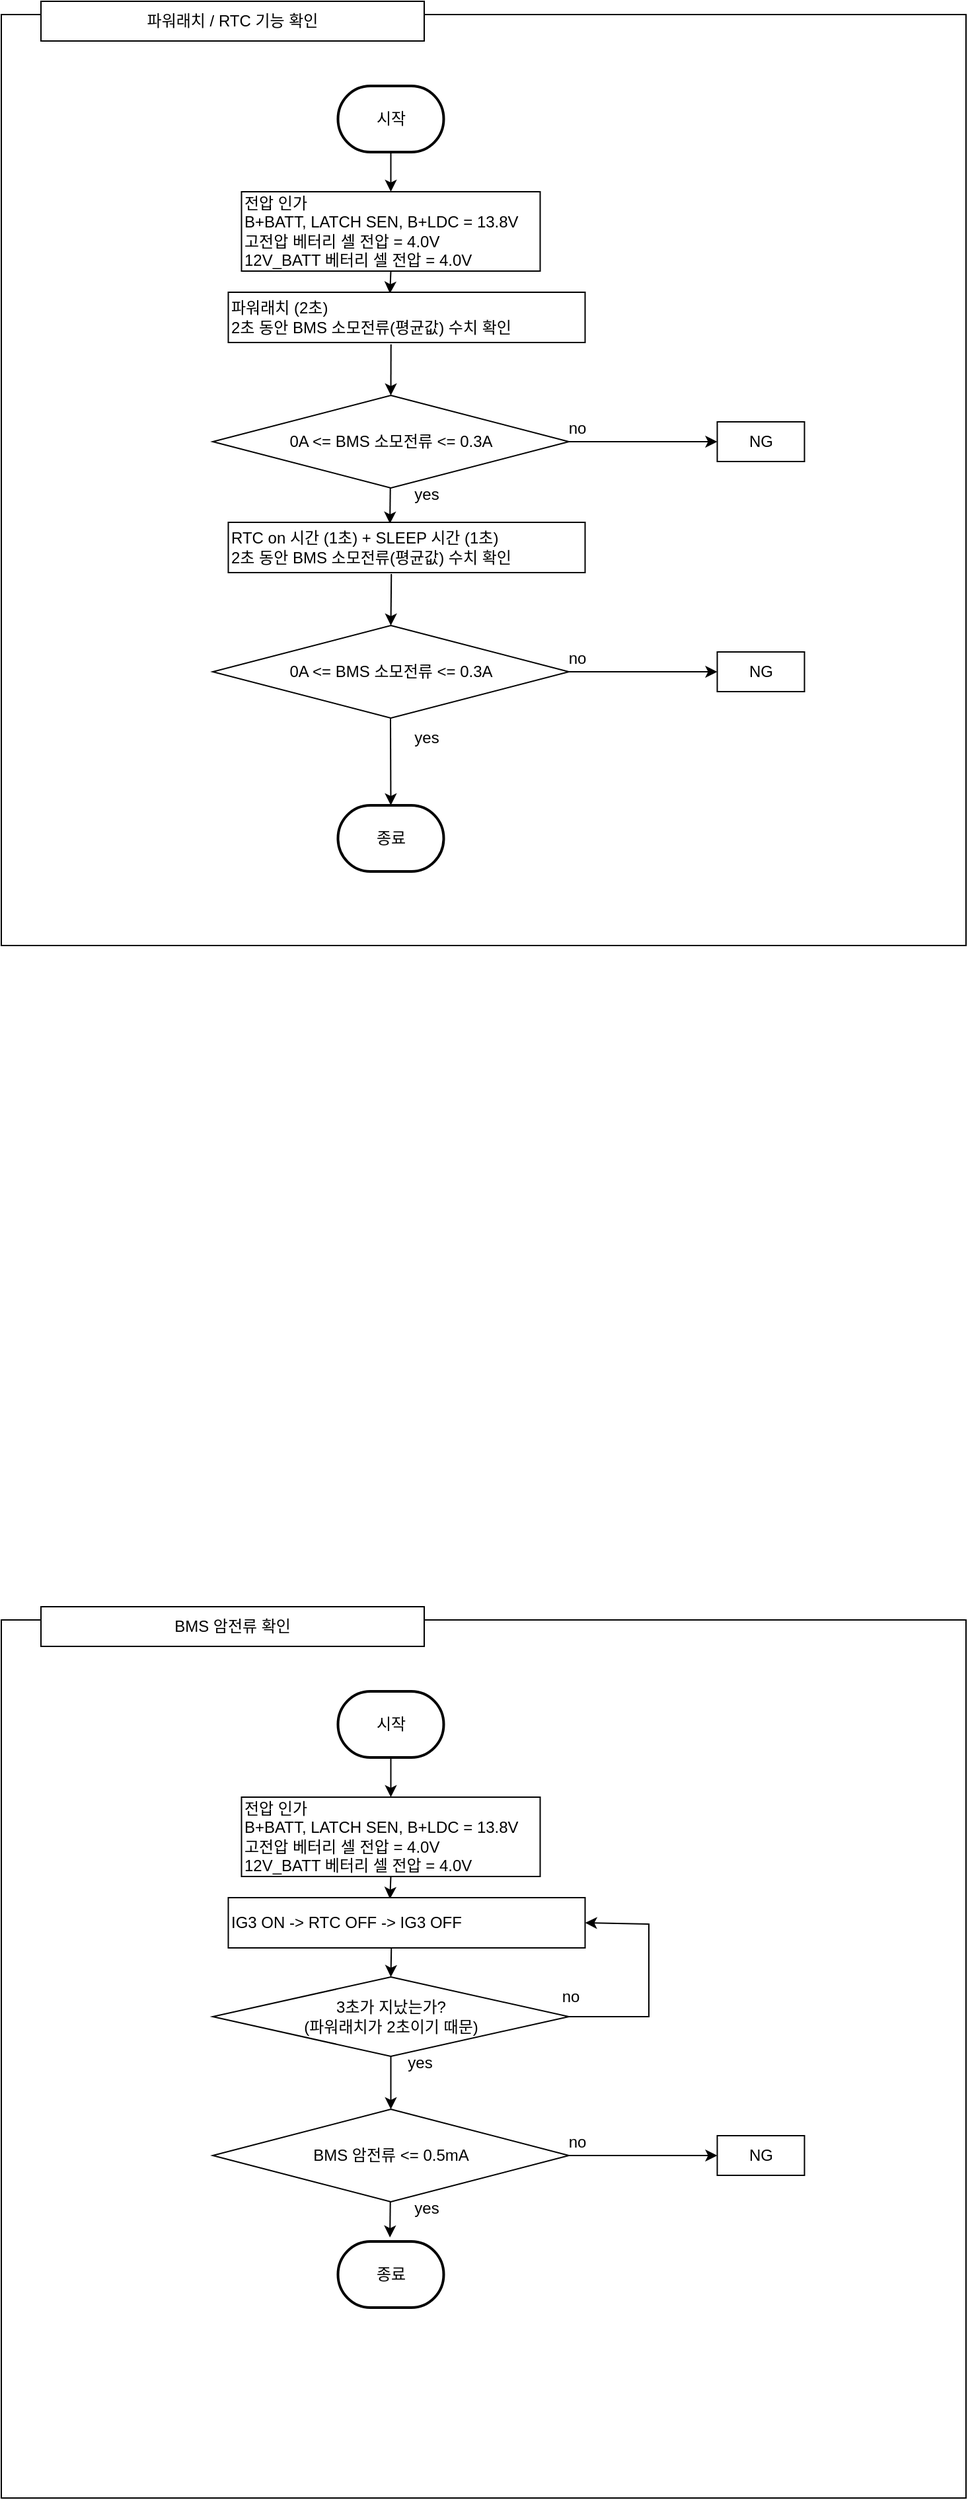 <mxfile version="22.1.21" type="github">
  <diagram name="페이지-1" id="EbH8Y-EYe8wvB5tE8kf4">
    <mxGraphModel dx="1195" dy="-419" grid="1" gridSize="10" guides="1" tooltips="1" connect="1" arrows="1" fold="1" page="1" pageScale="1" pageWidth="827" pageHeight="1169" math="0" shadow="0">
      <root>
        <mxCell id="0" />
        <mxCell id="1" parent="0" />
        <mxCell id="4qK7n27PlKcG9oN8jX_3-1" value="" style="rounded=0;whiteSpace=wrap;html=1;" vertex="1" parent="1">
          <mxGeometry x="40" y="1206" width="730" height="704" as="geometry" />
        </mxCell>
        <mxCell id="4qK7n27PlKcG9oN8jX_3-2" value="시작" style="strokeWidth=2;html=1;shape=mxgraph.flowchart.terminator;whiteSpace=wrap;" vertex="1" parent="1">
          <mxGeometry x="294.75" y="1260" width="80" height="50" as="geometry" />
        </mxCell>
        <mxCell id="4qK7n27PlKcG9oN8jX_3-3" value="종료" style="strokeWidth=2;html=1;shape=mxgraph.flowchart.terminator;whiteSpace=wrap;" vertex="1" parent="1">
          <mxGeometry x="294.75" y="1804" width="80" height="50" as="geometry" />
        </mxCell>
        <mxCell id="4qK7n27PlKcG9oN8jX_3-4" value="전압 인가&lt;br&gt;B+BATT, LATCH SEN, B+LDC = 13.8V&lt;br&gt;고전압 베터리 셀 전압 = 4.0V&lt;br&gt;12V_BATT 베터리 셀 전압&amp;nbsp;= 4.0V" style="rounded=0;whiteSpace=wrap;html=1;align=left;" vertex="1" parent="1">
          <mxGeometry x="221.75" y="1340" width="226" height="60" as="geometry" />
        </mxCell>
        <mxCell id="4qK7n27PlKcG9oN8jX_3-6" value="" style="endArrow=classic;html=1;rounded=0;exitX=0.456;exitY=1.035;exitDx=0;exitDy=0;entryX=0.5;entryY=0;entryDx=0;entryDy=0;exitPerimeter=0;" edge="1" parent="1" target="4qK7n27PlKcG9oN8jX_3-20" source="4qK7n27PlKcG9oN8jX_3-18">
          <mxGeometry width="50" height="50" relative="1" as="geometry">
            <mxPoint x="326.75" y="1460" as="sourcePoint" />
            <mxPoint x="338.11" y="1504.988" as="targetPoint" />
          </mxGeometry>
        </mxCell>
        <mxCell id="4qK7n27PlKcG9oN8jX_3-7" value="" style="endArrow=classic;html=1;rounded=0;exitX=0.5;exitY=1;exitDx=0;exitDy=0;exitPerimeter=0;entryX=0.5;entryY=0;entryDx=0;entryDy=0;" edge="1" parent="1" source="4qK7n27PlKcG9oN8jX_3-2" target="4qK7n27PlKcG9oN8jX_3-4">
          <mxGeometry width="50" height="50" relative="1" as="geometry">
            <mxPoint x="60.75" y="1360" as="sourcePoint" />
            <mxPoint x="110.75" y="1310" as="targetPoint" />
          </mxGeometry>
        </mxCell>
        <mxCell id="4qK7n27PlKcG9oN8jX_3-8" value="" style="endArrow=classic;html=1;rounded=0;exitX=0.499;exitY=0.968;exitDx=0;exitDy=0;entryX=0.5;entryY=0;entryDx=0;entryDy=0;entryPerimeter=0;exitPerimeter=0;" edge="1" parent="1" target="4qK7n27PlKcG9oN8jX_3-3" source="4qK7n27PlKcG9oN8jX_3-24">
          <mxGeometry width="50" height="50" relative="1" as="geometry">
            <mxPoint x="326.75" y="1844" as="sourcePoint" />
            <mxPoint x="112.75" y="1794" as="targetPoint" />
          </mxGeometry>
        </mxCell>
        <mxCell id="4qK7n27PlKcG9oN8jX_3-11" value="파워래치 / RTC 기능 확인" style="rounded=0;whiteSpace=wrap;html=1;" vertex="1" parent="1">
          <mxGeometry x="70" y="1196" width="290" height="30" as="geometry" />
        </mxCell>
        <mxCell id="4qK7n27PlKcG9oN8jX_3-17" value="" style="endArrow=classic;html=1;rounded=0;exitX=0.5;exitY=1;exitDx=0;exitDy=0;entryX=0.453;entryY=0.025;entryDx=0;entryDy=0;entryPerimeter=0;" edge="1" parent="1" source="4qK7n27PlKcG9oN8jX_3-4" target="4qK7n27PlKcG9oN8jX_3-18">
          <mxGeometry width="50" height="50" relative="1" as="geometry">
            <mxPoint x="551.75" y="1410" as="sourcePoint" />
            <mxPoint x="335.31" y="1419.7" as="targetPoint" />
          </mxGeometry>
        </mxCell>
        <mxCell id="4qK7n27PlKcG9oN8jX_3-18" value="파워래치 (2초)&lt;br&gt;2초 동안 BMS 소모전류(평균값) 수치 확인" style="rounded=0;whiteSpace=wrap;html=1;align=left;" vertex="1" parent="1">
          <mxGeometry x="211.75" y="1416" width="270" height="38" as="geometry" />
        </mxCell>
        <mxCell id="4qK7n27PlKcG9oN8jX_3-20" value="0A &amp;lt;= BMS 소모전류 &amp;lt;= 0.3A" style="rhombus;whiteSpace=wrap;html=1;" vertex="1" parent="1">
          <mxGeometry x="200" y="1494" width="269.5" height="70" as="geometry" />
        </mxCell>
        <mxCell id="4qK7n27PlKcG9oN8jX_3-21" value="" style="endArrow=classic;html=1;rounded=0;exitX=0.457;exitY=1.026;exitDx=0;exitDy=0;entryX=0.5;entryY=0;entryDx=0;entryDy=0;exitPerimeter=0;" edge="1" parent="1" source="4qK7n27PlKcG9oN8jX_3-23" target="4qK7n27PlKcG9oN8jX_3-24">
          <mxGeometry width="50" height="50" relative="1" as="geometry">
            <mxPoint x="326.75" y="1634" as="sourcePoint" />
            <mxPoint x="338.11" y="1678.988" as="targetPoint" />
          </mxGeometry>
        </mxCell>
        <mxCell id="4qK7n27PlKcG9oN8jX_3-22" value="" style="endArrow=classic;html=1;rounded=0;entryX=0.453;entryY=0.025;entryDx=0;entryDy=0;entryPerimeter=0;" edge="1" parent="1" target="4qK7n27PlKcG9oN8jX_3-23" source="4qK7n27PlKcG9oN8jX_3-20">
          <mxGeometry width="50" height="50" relative="1" as="geometry">
            <mxPoint x="334.75" y="1574" as="sourcePoint" />
            <mxPoint x="335.31" y="1593.7" as="targetPoint" />
          </mxGeometry>
        </mxCell>
        <mxCell id="4qK7n27PlKcG9oN8jX_3-23" value="RTC on 시간 (1초) + SLEEP 시간 (1초)&lt;br&gt;2초 동안 BMS 소모전류(평균값) 수치 확인" style="rounded=0;whiteSpace=wrap;html=1;align=left;" vertex="1" parent="1">
          <mxGeometry x="211.75" y="1590" width="270" height="38" as="geometry" />
        </mxCell>
        <mxCell id="4qK7n27PlKcG9oN8jX_3-24" value="0A &amp;lt;= BMS 소모전류 &amp;lt;= 0.3A" style="rhombus;whiteSpace=wrap;html=1;" vertex="1" parent="1">
          <mxGeometry x="200" y="1668" width="269.5" height="70" as="geometry" />
        </mxCell>
        <mxCell id="4qK7n27PlKcG9oN8jX_3-25" value="yes" style="text;html=1;strokeColor=none;fillColor=none;align=center;verticalAlign=middle;whiteSpace=wrap;rounded=0;" vertex="1" parent="1">
          <mxGeometry x="331.75" y="1554" width="60" height="30" as="geometry" />
        </mxCell>
        <mxCell id="4qK7n27PlKcG9oN8jX_3-26" value="NG" style="rounded=0;whiteSpace=wrap;html=1;align=center;" vertex="1" parent="1">
          <mxGeometry x="581.75" y="1514" width="66" height="30" as="geometry" />
        </mxCell>
        <mxCell id="4qK7n27PlKcG9oN8jX_3-27" value="" style="endArrow=classic;html=1;rounded=0;exitX=1;exitY=0.5;exitDx=0;exitDy=0;entryX=0;entryY=0.5;entryDx=0;entryDy=0;" edge="1" parent="1" source="4qK7n27PlKcG9oN8jX_3-20" target="4qK7n27PlKcG9oN8jX_3-26">
          <mxGeometry width="50" height="50" relative="1" as="geometry">
            <mxPoint x="541.75" y="1524" as="sourcePoint" />
            <mxPoint x="591.75" y="1474" as="targetPoint" />
          </mxGeometry>
        </mxCell>
        <mxCell id="4qK7n27PlKcG9oN8jX_3-28" value="no" style="text;html=1;strokeColor=none;fillColor=none;align=center;verticalAlign=middle;whiteSpace=wrap;rounded=0;" vertex="1" parent="1">
          <mxGeometry x="445.75" y="1504" width="60" height="30" as="geometry" />
        </mxCell>
        <mxCell id="4qK7n27PlKcG9oN8jX_3-31" value="NG" style="rounded=0;whiteSpace=wrap;html=1;align=center;" vertex="1" parent="1">
          <mxGeometry x="581.75" y="1688" width="66" height="30" as="geometry" />
        </mxCell>
        <mxCell id="4qK7n27PlKcG9oN8jX_3-32" value="" style="endArrow=classic;html=1;rounded=0;exitX=1;exitY=0.5;exitDx=0;exitDy=0;entryX=0;entryY=0.5;entryDx=0;entryDy=0;" edge="1" parent="1" target="4qK7n27PlKcG9oN8jX_3-31">
          <mxGeometry width="50" height="50" relative="1" as="geometry">
            <mxPoint x="469.75" y="1703" as="sourcePoint" />
            <mxPoint x="591.75" y="1648" as="targetPoint" />
          </mxGeometry>
        </mxCell>
        <mxCell id="4qK7n27PlKcG9oN8jX_3-33" value="no" style="text;html=1;strokeColor=none;fillColor=none;align=center;verticalAlign=middle;whiteSpace=wrap;rounded=0;" vertex="1" parent="1">
          <mxGeometry x="445.75" y="1678" width="60" height="30" as="geometry" />
        </mxCell>
        <mxCell id="4qK7n27PlKcG9oN8jX_3-34" value="yes" style="text;html=1;strokeColor=none;fillColor=none;align=center;verticalAlign=middle;whiteSpace=wrap;rounded=0;" vertex="1" parent="1">
          <mxGeometry x="331.75" y="1738" width="60" height="30" as="geometry" />
        </mxCell>
        <mxCell id="4qK7n27PlKcG9oN8jX_3-35" value="" style="rounded=0;whiteSpace=wrap;html=1;" vertex="1" parent="1">
          <mxGeometry x="40" y="2420" width="730" height="664" as="geometry" />
        </mxCell>
        <mxCell id="4qK7n27PlKcG9oN8jX_3-36" value="시작" style="strokeWidth=2;html=1;shape=mxgraph.flowchart.terminator;whiteSpace=wrap;" vertex="1" parent="1">
          <mxGeometry x="294.75" y="2474" width="80" height="50" as="geometry" />
        </mxCell>
        <mxCell id="4qK7n27PlKcG9oN8jX_3-37" value="종료" style="strokeWidth=2;html=1;shape=mxgraph.flowchart.terminator;whiteSpace=wrap;" vertex="1" parent="1">
          <mxGeometry x="294.75" y="2890" width="80" height="50" as="geometry" />
        </mxCell>
        <mxCell id="4qK7n27PlKcG9oN8jX_3-38" value="전압 인가&lt;br&gt;B+BATT, LATCH SEN, B+LDC = 13.8V&lt;br&gt;고전압 베터리 셀 전압 = 4.0V&lt;br&gt;12V_BATT 베터리 셀 전압&amp;nbsp;= 4.0V" style="rounded=0;whiteSpace=wrap;html=1;align=left;" vertex="1" parent="1">
          <mxGeometry x="221.75" y="2554" width="226" height="60" as="geometry" />
        </mxCell>
        <mxCell id="4qK7n27PlKcG9oN8jX_3-39" value="" style="endArrow=classic;html=1;rounded=0;exitX=0.5;exitY=1;exitDx=0;exitDy=0;entryX=0.5;entryY=0;entryDx=0;entryDy=0;" edge="1" parent="1" source="4qK7n27PlKcG9oN8jX_3-58" target="4qK7n27PlKcG9oN8jX_3-45">
          <mxGeometry width="50" height="50" relative="1" as="geometry">
            <mxPoint x="326.75" y="2674" as="sourcePoint" />
            <mxPoint x="338.11" y="2718.988" as="targetPoint" />
          </mxGeometry>
        </mxCell>
        <mxCell id="4qK7n27PlKcG9oN8jX_3-40" value="" style="endArrow=classic;html=1;rounded=0;exitX=0.5;exitY=1;exitDx=0;exitDy=0;exitPerimeter=0;entryX=0.5;entryY=0;entryDx=0;entryDy=0;" edge="1" parent="1" source="4qK7n27PlKcG9oN8jX_3-36" target="4qK7n27PlKcG9oN8jX_3-38">
          <mxGeometry width="50" height="50" relative="1" as="geometry">
            <mxPoint x="60.75" y="2574" as="sourcePoint" />
            <mxPoint x="110.75" y="2524" as="targetPoint" />
          </mxGeometry>
        </mxCell>
        <mxCell id="4qK7n27PlKcG9oN8jX_3-42" value="BMS 암전류 확인" style="rounded=0;whiteSpace=wrap;html=1;" vertex="1" parent="1">
          <mxGeometry x="70" y="2410" width="290" height="30" as="geometry" />
        </mxCell>
        <mxCell id="4qK7n27PlKcG9oN8jX_3-43" value="" style="endArrow=classic;html=1;rounded=0;exitX=0.5;exitY=1;exitDx=0;exitDy=0;entryX=0.453;entryY=0.025;entryDx=0;entryDy=0;entryPerimeter=0;" edge="1" parent="1" source="4qK7n27PlKcG9oN8jX_3-38" target="4qK7n27PlKcG9oN8jX_3-44">
          <mxGeometry width="50" height="50" relative="1" as="geometry">
            <mxPoint x="551.75" y="2624" as="sourcePoint" />
            <mxPoint x="335.31" y="2633.7" as="targetPoint" />
          </mxGeometry>
        </mxCell>
        <mxCell id="4qK7n27PlKcG9oN8jX_3-44" value="IG3 ON -&amp;gt; RTC OFF -&amp;gt; IG3 OFF" style="rounded=0;whiteSpace=wrap;html=1;align=left;" vertex="1" parent="1">
          <mxGeometry x="211.75" y="2630" width="270" height="38" as="geometry" />
        </mxCell>
        <mxCell id="4qK7n27PlKcG9oN8jX_3-45" value="BMS 암전류 &amp;lt;= 0.5mA" style="rhombus;whiteSpace=wrap;html=1;" vertex="1" parent="1">
          <mxGeometry x="200" y="2790" width="269.5" height="70" as="geometry" />
        </mxCell>
        <mxCell id="4qK7n27PlKcG9oN8jX_3-47" value="" style="endArrow=classic;html=1;rounded=0;entryX=0.453;entryY=0.025;entryDx=0;entryDy=0;entryPerimeter=0;" edge="1" parent="1" source="4qK7n27PlKcG9oN8jX_3-45">
          <mxGeometry width="50" height="50" relative="1" as="geometry">
            <mxPoint x="334.75" y="2870" as="sourcePoint" />
            <mxPoint x="334.06" y="2886.95" as="targetPoint" />
          </mxGeometry>
        </mxCell>
        <mxCell id="4qK7n27PlKcG9oN8jX_3-50" value="yes" style="text;html=1;strokeColor=none;fillColor=none;align=center;verticalAlign=middle;whiteSpace=wrap;rounded=0;" vertex="1" parent="1">
          <mxGeometry x="331.75" y="2850" width="60" height="30" as="geometry" />
        </mxCell>
        <mxCell id="4qK7n27PlKcG9oN8jX_3-51" value="NG" style="rounded=0;whiteSpace=wrap;html=1;align=center;" vertex="1" parent="1">
          <mxGeometry x="581.75" y="2810" width="66" height="30" as="geometry" />
        </mxCell>
        <mxCell id="4qK7n27PlKcG9oN8jX_3-52" value="" style="endArrow=classic;html=1;rounded=0;exitX=1;exitY=0.5;exitDx=0;exitDy=0;entryX=0;entryY=0.5;entryDx=0;entryDy=0;" edge="1" parent="1" source="4qK7n27PlKcG9oN8jX_3-45" target="4qK7n27PlKcG9oN8jX_3-51">
          <mxGeometry width="50" height="50" relative="1" as="geometry">
            <mxPoint x="541.75" y="2820" as="sourcePoint" />
            <mxPoint x="591.75" y="2770" as="targetPoint" />
          </mxGeometry>
        </mxCell>
        <mxCell id="4qK7n27PlKcG9oN8jX_3-53" value="no" style="text;html=1;strokeColor=none;fillColor=none;align=center;verticalAlign=middle;whiteSpace=wrap;rounded=0;" vertex="1" parent="1">
          <mxGeometry x="445.75" y="2800" width="60" height="30" as="geometry" />
        </mxCell>
        <mxCell id="4qK7n27PlKcG9oN8jX_3-58" value="3초가 지났는가?&lt;br&gt;(파워래치가 2초이기 때문)" style="rhombus;whiteSpace=wrap;html=1;" vertex="1" parent="1">
          <mxGeometry x="200" y="2690" width="269.5" height="60" as="geometry" />
        </mxCell>
        <mxCell id="4qK7n27PlKcG9oN8jX_3-59" value="" style="endArrow=classic;html=1;rounded=0;exitX=0.457;exitY=1.005;exitDx=0;exitDy=0;entryX=0.5;entryY=0;entryDx=0;entryDy=0;exitPerimeter=0;" edge="1" parent="1" source="4qK7n27PlKcG9oN8jX_3-44" target="4qK7n27PlKcG9oN8jX_3-58">
          <mxGeometry width="50" height="50" relative="1" as="geometry">
            <mxPoint x="345" y="2760" as="sourcePoint" />
            <mxPoint x="345" y="2800" as="targetPoint" />
          </mxGeometry>
        </mxCell>
        <mxCell id="4qK7n27PlKcG9oN8jX_3-60" value="" style="endArrow=classic;html=1;rounded=0;exitX=1;exitY=0.5;exitDx=0;exitDy=0;entryX=1;entryY=0.5;entryDx=0;entryDy=0;" edge="1" parent="1" source="4qK7n27PlKcG9oN8jX_3-58" target="4qK7n27PlKcG9oN8jX_3-44">
          <mxGeometry width="50" height="50" relative="1" as="geometry">
            <mxPoint x="355" y="2770" as="sourcePoint" />
            <mxPoint x="355" y="2810" as="targetPoint" />
            <Array as="points">
              <mxPoint x="530" y="2720" />
              <mxPoint x="530" y="2650" />
            </Array>
          </mxGeometry>
        </mxCell>
        <mxCell id="4qK7n27PlKcG9oN8jX_3-61" value="yes" style="text;html=1;strokeColor=none;fillColor=none;align=center;verticalAlign=middle;whiteSpace=wrap;rounded=0;" vertex="1" parent="1">
          <mxGeometry x="327" y="2740" width="60" height="30" as="geometry" />
        </mxCell>
        <mxCell id="4qK7n27PlKcG9oN8jX_3-62" value="no" style="text;html=1;strokeColor=none;fillColor=none;align=center;verticalAlign=middle;whiteSpace=wrap;rounded=0;" vertex="1" parent="1">
          <mxGeometry x="441" y="2690" width="60" height="30" as="geometry" />
        </mxCell>
      </root>
    </mxGraphModel>
  </diagram>
</mxfile>
